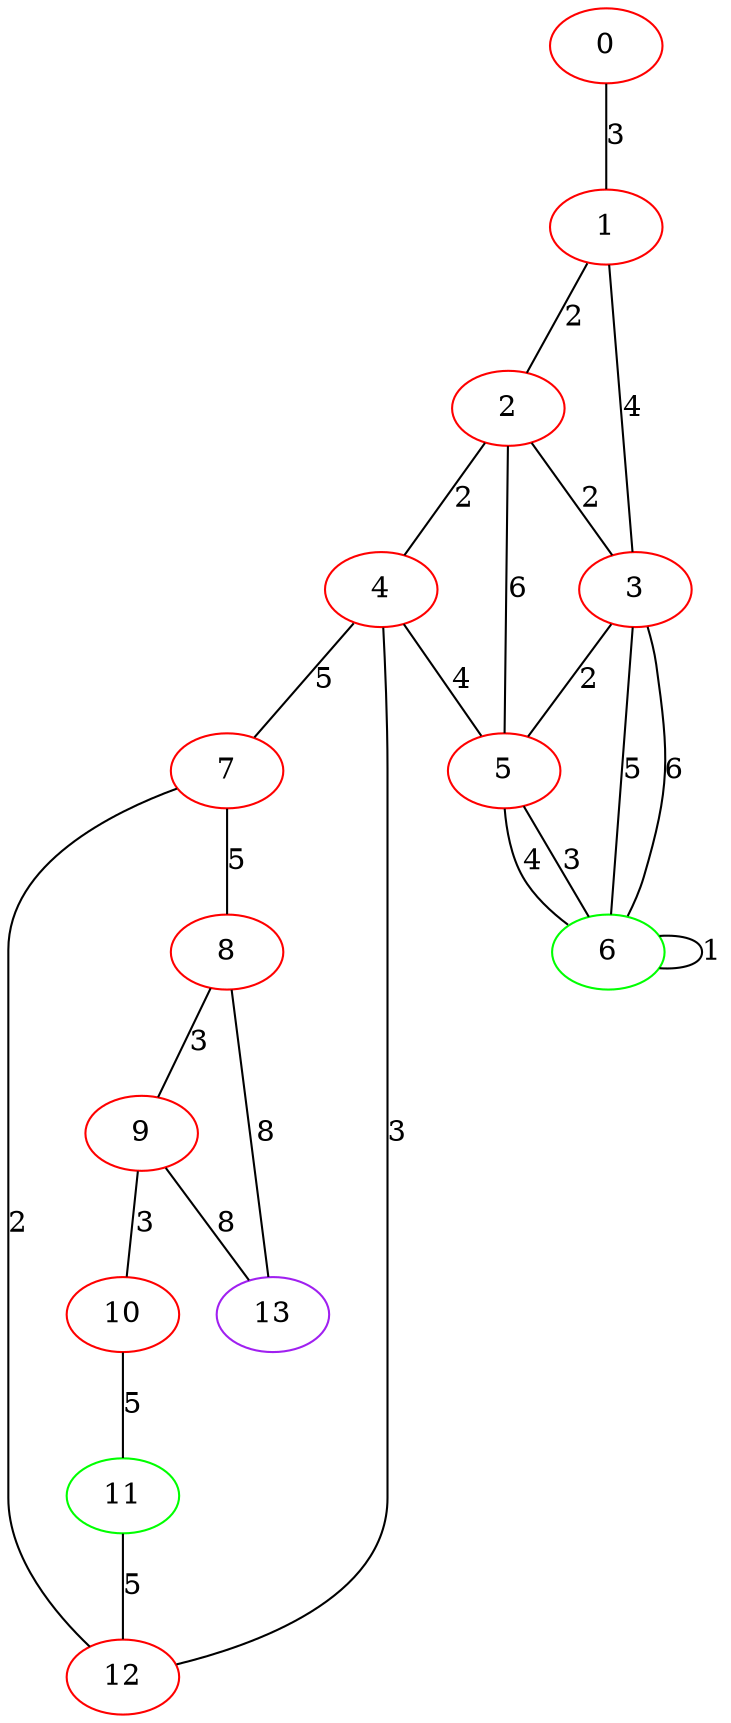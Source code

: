 graph "" {
0 [color=red, weight=1];
1 [color=red, weight=1];
2 [color=red, weight=1];
3 [color=red, weight=1];
4 [color=red, weight=1];
5 [color=red, weight=1];
6 [color=green, weight=2];
7 [color=red, weight=1];
8 [color=red, weight=1];
9 [color=red, weight=1];
10 [color=red, weight=1];
11 [color=green, weight=2];
12 [color=red, weight=1];
13 [color=purple, weight=4];
0 -- 1  [key=0, label=3];
1 -- 2  [key=0, label=2];
1 -- 3  [key=0, label=4];
2 -- 3  [key=0, label=2];
2 -- 4  [key=0, label=2];
2 -- 5  [key=0, label=6];
3 -- 5  [key=0, label=2];
3 -- 6  [key=0, label=5];
3 -- 6  [key=1, label=6];
4 -- 12  [key=0, label=3];
4 -- 5  [key=0, label=4];
4 -- 7  [key=0, label=5];
5 -- 6  [key=0, label=3];
5 -- 6  [key=1, label=4];
6 -- 6  [key=0, label=1];
7 -- 8  [key=0, label=5];
7 -- 12  [key=0, label=2];
8 -- 9  [key=0, label=3];
8 -- 13  [key=0, label=8];
9 -- 10  [key=0, label=3];
9 -- 13  [key=0, label=8];
10 -- 11  [key=0, label=5];
11 -- 12  [key=0, label=5];
}
